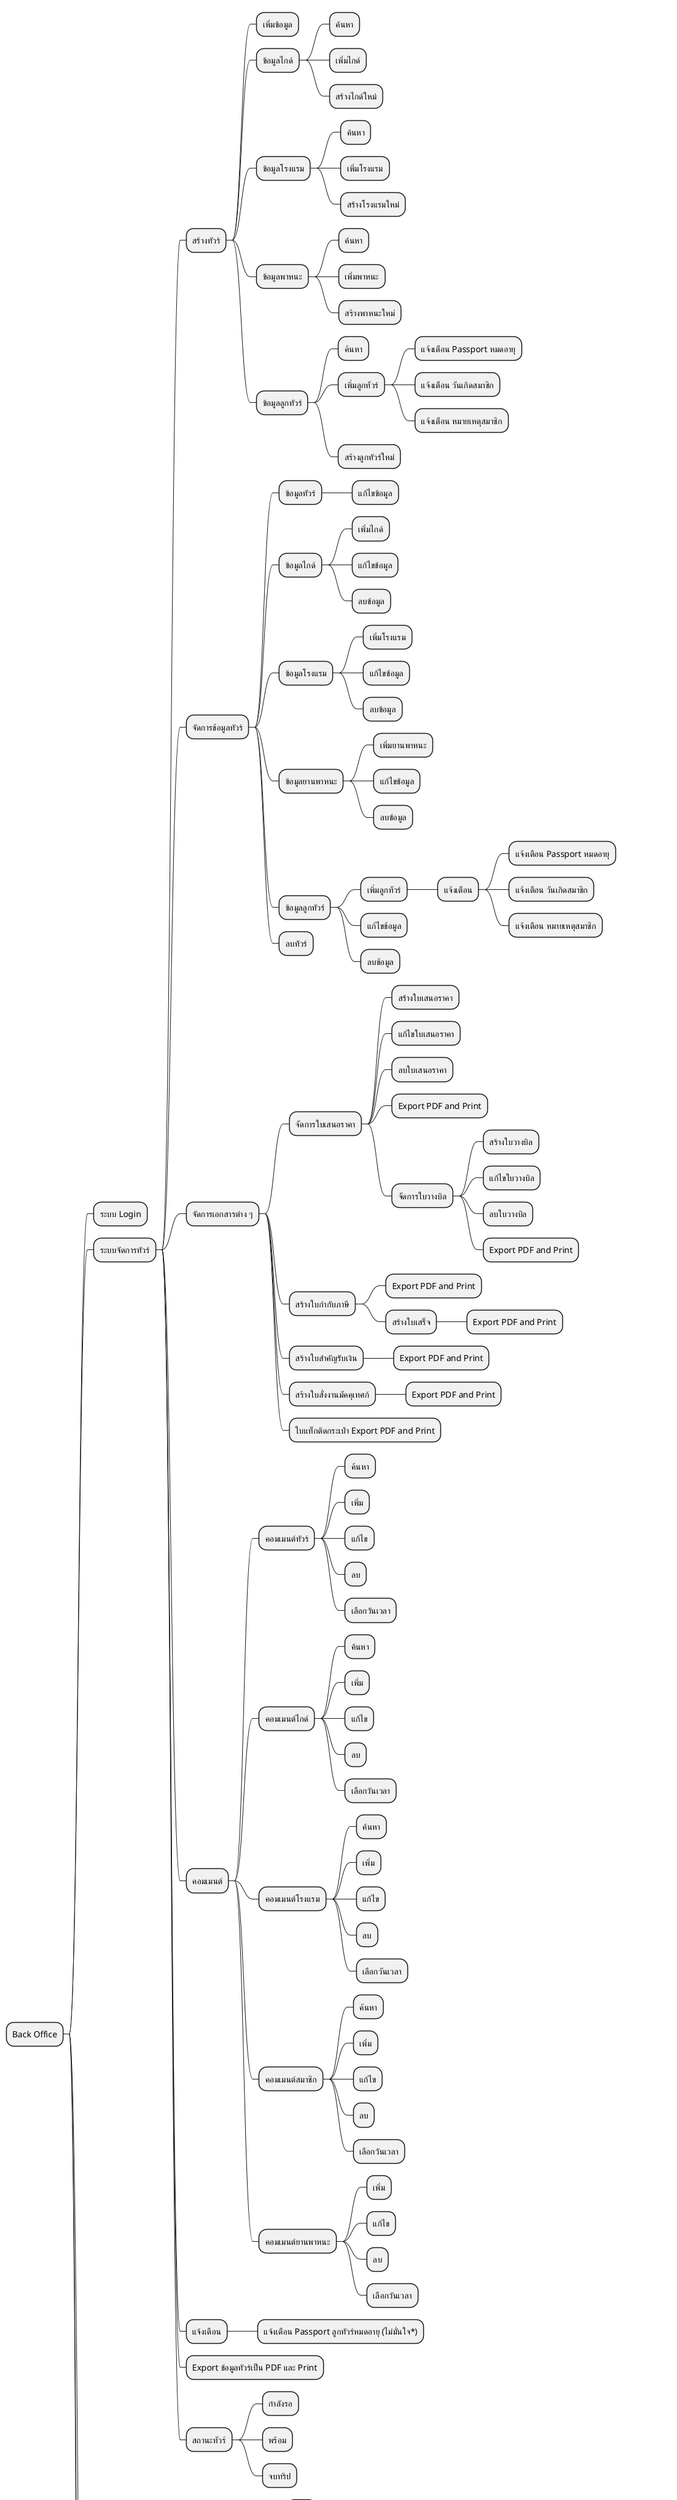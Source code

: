 @startmindmap
* Back Office

** ระบบ Login

** ระบบจัดการทัวร์
*** สร้างทัวร์
**** เพิ่มข้อมูล
**** ข้อมูลไกด์
***** ค้นหา
***** เพิ่มไกด์
***** สร้างไกด์ใหม่
**** ข้อมูลโรงแรม
***** ค้นหา
***** เพิ่มโรงแรม
***** สร้างโรงแรมใหม่
**** ข้อมูลพาหนะ
***** ค้นหา
***** เพิ่มพาหนะ
***** สร้างพาหนะใหม่
**** ข้อมูลลูกทัวร์
***** ค้นหา
***** เพิ่มลูกทัวร์
****** แจ้งเตือน Passport หมดอายุ
****** แจ้งเตือน วันเกิดสมาชิก
****** แจ้งเตือน หมายเหตุสมาชิก
***** สร้างลูกทัวร์ใหม่
*** จัดการข้อมูลทัวร์
**** ข้อมูลทัวร์
***** แก้ไขข้อมูล
**** ข้อมูลไกด์
***** เพิ่มไกด์
***** แก้ไขข้อมูล
***** ลบข้อมูล
**** ข้อมูลโรงแรม
***** เพิ่มโรงแรม
***** แก้ไขข้อมูล
***** ลบข้อมูล
**** ข้อมูลยานพาหนะ
***** เพิ่มยานพาหนะ
***** แก้ไขข้อมูล
***** ลบข้อมูล
**** ข้อมูลลูกทัวร์
***** เพิ่มลูกทัวร์
****** แจ้งเตือน
******* แจ้งเตือน Passport หมดอายุ
******* แจ้งเตือน วันเกิดสมาชิก
******* แจ้งเตือน หมายเหตุสมาชิก
***** แก้ไขข้อมูล
***** ลบข้อมูล
**** ลบทัวร์
*** จัดการเอกสารต่าง ๆ
**** จัดการใบเสนอราคา
***** สร้างใบเสนอราคา
***** แก้ไขใบเสนอราคา
***** ลบใบเสนอราคา
***** Export PDF and Print
***** จัดการใบวางบิล
****** สร้างใบวางบิล
****** แก้ไขใบวางบิล
****** ลบใบวางบิล
****** Export PDF and Print
**** สร้างใบกำกับภาษี
***** Export PDF and Print
***** สร้างใบเสร็จ
****** Export PDF and Print
**** สร้างใบสำคัญรับเงิน
***** Export PDF and Print
**** สร้างใบสั่งงานมัคคุเทศก์
***** Export PDF and Print
**** ใบแท็กติดกระเป๋า Export PDF and Print
*** คอมเมนต์
**** คอมเมนต์ทัวร์
***** ค้นหา
***** เพิ่ม
***** แก้ไข
***** ลบ
***** เลือกวันเวลา
**** คอมเมนต์ไกด์
***** ค้นหา
***** เพิ่ม
***** แก้ไข
***** ลบ
***** เลือกวันเวลา
**** คอมเมนต์โรงแรม
***** ค้นหา
***** เพิ่ม
***** แก้ไข
***** ลบ
***** เลือกวันเวลา
**** คอมเมนต์สมาชิก
***** ค้นหา
***** เพิ่ม
***** แก้ไข
***** ลบ
***** เลือกวันเวลา
**** คอมเมนต์ยานพาหนะ
***** เพิ่ม
***** แก้ไข
***** ลบ
***** เลือกวันเวลา
*** แจ้งเตือน
**** แจ้งเตือน Passport ลูกทัวร์หมดอายุ (ไม่มั่นใจ*)
*** Export ข้อมูลทัวร์เป็น PDF และ Print
*** สถานะทัวร์
**** กำลังรอ
**** พร้อม
**** จบทริป
** จัดการข้อมูลในระบบ
*** ข้อมูลพนักงาน
**** ค้นหา
**** เพิ่ม
**** แก้ไข
**** ลบ
**** ระดับพนักงาน
***** ระดับหนึ่ง
****** สิทธิ์สร้างแอคเคาท์ใหม่
****** สิมธิ์อนุมัติใบ 1 2 3 ฯ
****** สิมธิ์ในการทำสิ่งต่าง ๆ
***** ระดับสอง
***** ระดับสาม
***** ระดับสี่
***** ระดับห้า
*** ข้อมูลไกด์
**** ค้นหา
**** เพิ่ม
**** แก้ไข
**** ลบ
**** คอมเมนต์
***** เพิ่ม
***** แก้ไข
***** ลบ
*** ข้อมูลโรงแรม
**** ค้นหา
**** เพิ่ม
**** แก้ไข
**** ลบ
**** คอมเมนต์
***** เพิ่ม
***** แก้ไข
***** ลบ
*** ข้อมูลพาหนะ
**** ค้นหา
**** เพิ่ม
**** แก้ไข
**** ลบ
**** คอมเมนต์
***** เพิ่ม
***** แก้ไข
***** ลบ
*** ข้อมูลลูกทัวร์
**** ค้นหา
**** เพิ่ม
**** แก้ไข
**** ลบ
**** คอมเมนต์
***** เพิ่ม
***** แก้ไข
***** ลบ

** การเงินของบริษัท
*** สร้างใบเบิกค่าใช้จ่าย
**** ใบเบิกเงินสดย่อย
***** แก้ไขใบเบิกเงินสดย่อย
***** ลบใบเบิกเงินสดย่อย
***** Print and export to PDF
***** ออกใบเคลียร์
****** ใบเคลียร์เงินสด
******* แก้ไขใบเคลียร์เงินสด
******* ลบใบเคลียร์เงินสด
******* Print and export to PDF

** รายงานรายรับรายจ่าย
*** ค้นหา
*** แสดงแบบรายวัน
*** แสดงแบบรายรายเดือน
*** แสดงแบบรายปี
*** แสดงแบบรายเดือนแบบวัน
*** Export to Excel
@endmindmap
